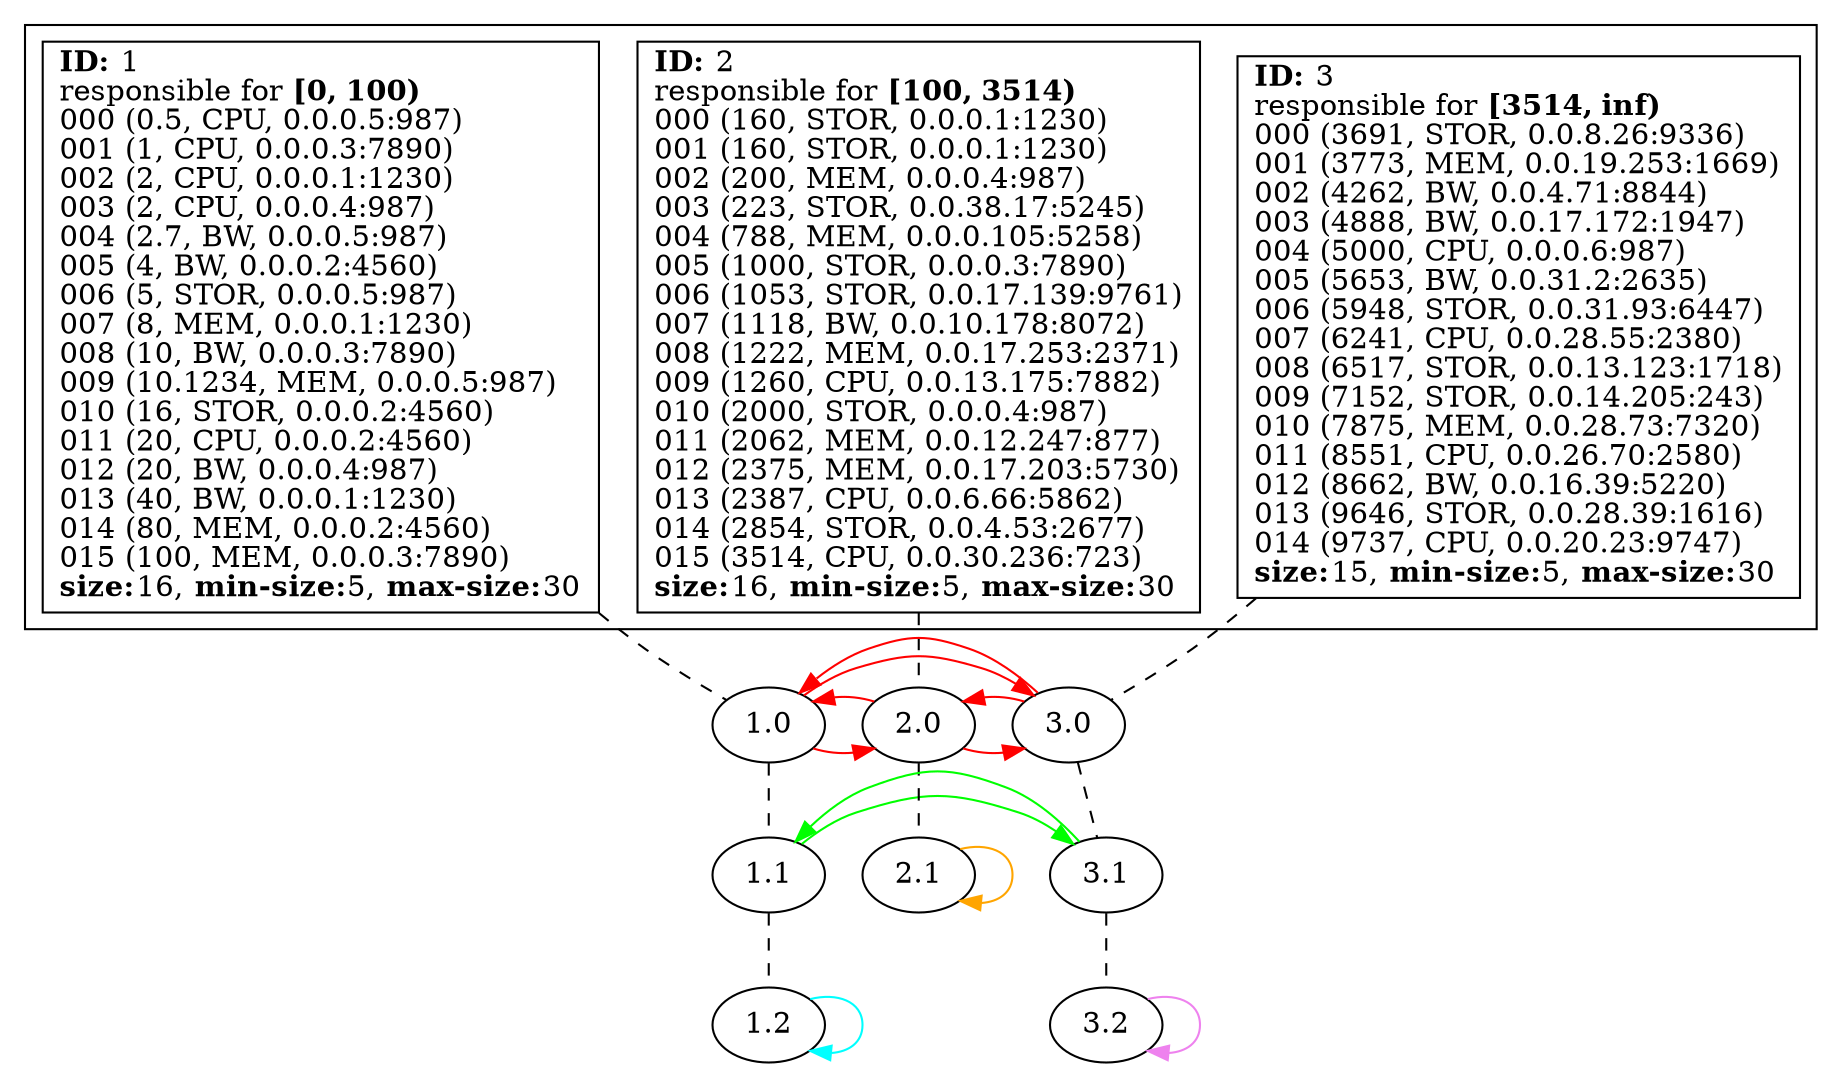 strict
digraph SkipGraph {

	# vertical
	edge [dir=none style=dashed]
	subgraph {
		"1" -> "1.0" -> "1.1" -> "1.2"
		}
	subgraph {
		"2" -> "2.0" -> "2.1"
		}
	subgraph {
		"3" -> "3.0" -> "3.1" -> "3.2"
		}

	# horizontal
	edge [dir=forward, style=solid]
	subgraph cluster_content {
		rank = same
		"1" [shape=box, label=
			<
				<B>ID:</B> 1<BR ALIGN="LEFT"/>
				responsible for <B>[0, 100)</B><BR ALIGN="LEFT"/>
				000 (0.5, CPU, 0.0.0.5:987)<BR ALIGN="LEFT"/>
				001 (1, CPU, 0.0.0.3:7890)<BR ALIGN="LEFT"/>
				002 (2, CPU, 0.0.0.1:1230)<BR ALIGN="LEFT"/>
				003 (2, CPU, 0.0.0.4:987)<BR ALIGN="LEFT"/>
				004 (2.7, BW, 0.0.0.5:987)<BR ALIGN="LEFT"/>
				005 (4, BW, 0.0.0.2:4560)<BR ALIGN="LEFT"/>
				006 (5, STOR, 0.0.0.5:987)<BR ALIGN="LEFT"/>
				007 (8, MEM, 0.0.0.1:1230)<BR ALIGN="LEFT"/>
				008 (10, BW, 0.0.0.3:7890)<BR ALIGN="LEFT"/>
				009 (10.1234, MEM, 0.0.0.5:987)<BR ALIGN="LEFT"/>
				010 (16, STOR, 0.0.0.2:4560)<BR ALIGN="LEFT"/>
				011 (20, CPU, 0.0.0.2:4560)<BR ALIGN="LEFT"/>
				012 (20, BW, 0.0.0.4:987)<BR ALIGN="LEFT"/>
				013 (40, BW, 0.0.0.1:1230)<BR ALIGN="LEFT"/>
				014 (80, MEM, 0.0.0.2:4560)<BR ALIGN="LEFT"/>
				015 (100, MEM, 0.0.0.3:7890)<BR ALIGN="LEFT"/>
			<B>size:</B>16, <B>min-size:</B>5, <B>max-size:</B>30<BR ALIGN="LEFT"/>			>]
		"2" [shape=box, label=
			<
				<B>ID:</B> 2<BR ALIGN="LEFT"/>
				responsible for <B>[100, 3514)</B><BR ALIGN="LEFT"/>
				000 (160, STOR, 0.0.0.1:1230)<BR ALIGN="LEFT"/>
				001 (160, STOR, 0.0.0.1:1230)<BR ALIGN="LEFT"/>
				002 (200, MEM, 0.0.0.4:987)<BR ALIGN="LEFT"/>
				003 (223, STOR, 0.0.38.17:5245)<BR ALIGN="LEFT"/>
				004 (788, MEM, 0.0.0.105:5258)<BR ALIGN="LEFT"/>
				005 (1000, STOR, 0.0.0.3:7890)<BR ALIGN="LEFT"/>
				006 (1053, STOR, 0.0.17.139:9761)<BR ALIGN="LEFT"/>
				007 (1118, BW, 0.0.10.178:8072)<BR ALIGN="LEFT"/>
				008 (1222, MEM, 0.0.17.253:2371)<BR ALIGN="LEFT"/>
				009 (1260, CPU, 0.0.13.175:7882)<BR ALIGN="LEFT"/>
				010 (2000, STOR, 0.0.0.4:987)<BR ALIGN="LEFT"/>
				011 (2062, MEM, 0.0.12.247:877)<BR ALIGN="LEFT"/>
				012 (2375, MEM, 0.0.17.203:5730)<BR ALIGN="LEFT"/>
				013 (2387, CPU, 0.0.6.66:5862)<BR ALIGN="LEFT"/>
				014 (2854, STOR, 0.0.4.53:2677)<BR ALIGN="LEFT"/>
				015 (3514, CPU, 0.0.30.236:723)<BR ALIGN="LEFT"/>
			<B>size:</B>16, <B>min-size:</B>5, <B>max-size:</B>30<BR ALIGN="LEFT"/>			>]
		"3" [shape=box, label=
			<
				<B>ID:</B> 3<BR ALIGN="LEFT"/>
				responsible for <B>[3514, inf)</B><BR ALIGN="LEFT"/>
				000 (3691, STOR, 0.0.8.26:9336)<BR ALIGN="LEFT"/>
				001 (3773, MEM, 0.0.19.253:1669)<BR ALIGN="LEFT"/>
				002 (4262, BW, 0.0.4.71:8844)<BR ALIGN="LEFT"/>
				003 (4888, BW, 0.0.17.172:1947)<BR ALIGN="LEFT"/>
				004 (5000, CPU, 0.0.0.6:987)<BR ALIGN="LEFT"/>
				005 (5653, BW, 0.0.31.2:2635)<BR ALIGN="LEFT"/>
				006 (5948, STOR, 0.0.31.93:6447)<BR ALIGN="LEFT"/>
				007 (6241, CPU, 0.0.28.55:2380)<BR ALIGN="LEFT"/>
				008 (6517, STOR, 0.0.13.123:1718)<BR ALIGN="LEFT"/>
				009 (7152, STOR, 0.0.14.205:243)<BR ALIGN="LEFT"/>
				010 (7875, MEM, 0.0.28.73:7320)<BR ALIGN="LEFT"/>
				011 (8551, CPU, 0.0.26.70:2580)<BR ALIGN="LEFT"/>
				012 (8662, BW, 0.0.16.39:5220)<BR ALIGN="LEFT"/>
				013 (9646, STOR, 0.0.28.39:1616)<BR ALIGN="LEFT"/>
				014 (9737, CPU, 0.0.20.23:9747)<BR ALIGN="LEFT"/>
			<B>size:</B>15, <B>min-size:</B>5, <B>max-size:</B>30<BR ALIGN="LEFT"/>			>]
	}

	edge [color=red]
	subgraph 1 {
		rank = same
		label = "Level 0"
		subgraph {
			"1.0" -> "2.0"
			"1.0" -> "3.0"
		}
		subgraph {
			"2.0" -> "3.0"
			"2.0" -> "1.0"
		}
		subgraph {
			"3.0" -> "1.0"
			"3.0" -> "2.0"
		}
	}

	edge [color=green]
	subgraph 10 {
		rank = same
		label = "Level 1 (0)"
		subgraph {
			"1.1" -> "3.1"
			"1.1" -> "3.1"
		}
		subgraph {
			"3.1" -> "1.1"
			"3.1" -> "1.1"
		}
	}

	edge [color=cyan]
	subgraph 100 {
		rank = same
		label = "Level 2 (00)"
		subgraph {
			"1.2" -> "1.2"
			"1.2" -> "1.2"
		}
	}

	edge [color=violet]
	subgraph 101 {
		rank = same
		label = "Level 2 (01)"
		subgraph {
			"3.2" -> "3.2"
			"3.2" -> "3.2"
		}
	}

	edge [color=orange]
	subgraph 11 {
		rank = same
		label = "Level 1 (1)"
		subgraph {
			"2.1" -> "2.1"
			"2.1" -> "2.1"
		}
	}


}
